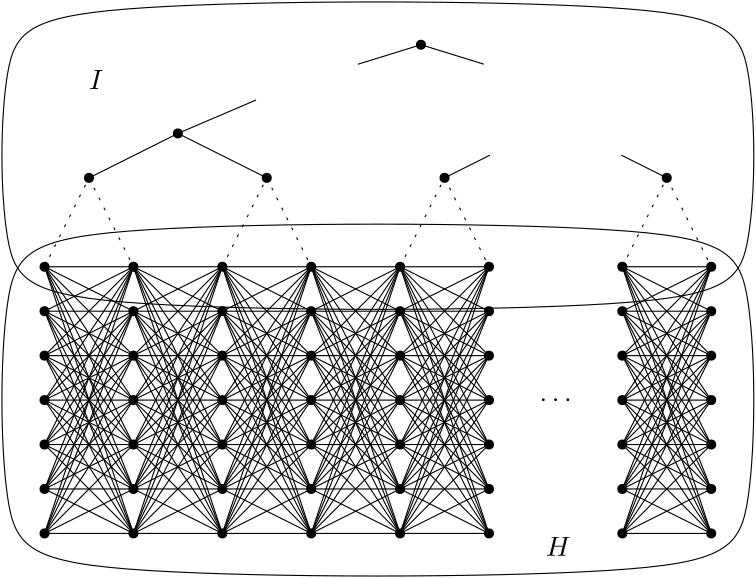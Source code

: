 <?xml version="1.0"?>
<!DOCTYPE ipe SYSTEM "ipe.dtd">
<ipe version="70206" creator="Ipe 7.2.7">
<info created="D:20161219131351" modified="D:20161221061720"/>
<ipestyle name="basic">
<symbol name="arrow/arc(spx)">
<path stroke="sym-stroke" fill="sym-stroke" pen="sym-pen">
0 0 m
-1 0.333 l
-1 -0.333 l
h
</path>
</symbol>
<symbol name="arrow/farc(spx)">
<path stroke="sym-stroke" fill="white" pen="sym-pen">
0 0 m
-1 0.333 l
-1 -0.333 l
h
</path>
</symbol>
<symbol name="arrow/ptarc(spx)">
<path stroke="sym-stroke" fill="sym-stroke" pen="sym-pen">
0 0 m
-1 0.333 l
-0.8 0 l
-1 -0.333 l
h
</path>
</symbol>
<symbol name="arrow/fptarc(spx)">
<path stroke="sym-stroke" fill="white" pen="sym-pen">
0 0 m
-1 0.333 l
-0.8 0 l
-1 -0.333 l
h
</path>
</symbol>
<symbol name="mark/circle(sx)" transformations="translations">
<path fill="sym-stroke">
0.6 0 0 0.6 0 0 e
0.4 0 0 0.4 0 0 e
</path>
</symbol>
<symbol name="mark/disk(sx)" transformations="translations">
<path fill="sym-stroke">
0.6 0 0 0.6 0 0 e
</path>
</symbol>
<symbol name="mark/fdisk(sfx)" transformations="translations">
<group>
<path fill="sym-fill">
0.5 0 0 0.5 0 0 e
</path>
<path fill="sym-stroke" fillrule="eofill">
0.6 0 0 0.6 0 0 e
0.4 0 0 0.4 0 0 e
</path>
</group>
</symbol>
<symbol name="mark/box(sx)" transformations="translations">
<path fill="sym-stroke" fillrule="eofill">
-0.6 -0.6 m
0.6 -0.6 l
0.6 0.6 l
-0.6 0.6 l
h
-0.4 -0.4 m
0.4 -0.4 l
0.4 0.4 l
-0.4 0.4 l
h
</path>
</symbol>
<symbol name="mark/square(sx)" transformations="translations">
<path fill="sym-stroke">
-0.6 -0.6 m
0.6 -0.6 l
0.6 0.6 l
-0.6 0.6 l
h
</path>
</symbol>
<symbol name="mark/fsquare(sfx)" transformations="translations">
<group>
<path fill="sym-fill">
-0.5 -0.5 m
0.5 -0.5 l
0.5 0.5 l
-0.5 0.5 l
h
</path>
<path fill="sym-stroke" fillrule="eofill">
-0.6 -0.6 m
0.6 -0.6 l
0.6 0.6 l
-0.6 0.6 l
h
-0.4 -0.4 m
0.4 -0.4 l
0.4 0.4 l
-0.4 0.4 l
h
</path>
</group>
</symbol>
<symbol name="mark/cross(sx)" transformations="translations">
<group>
<path fill="sym-stroke">
-0.43 -0.57 m
0.57 0.43 l
0.43 0.57 l
-0.57 -0.43 l
h
</path>
<path fill="sym-stroke">
-0.43 0.57 m
0.57 -0.43 l
0.43 -0.57 l
-0.57 0.43 l
h
</path>
</group>
</symbol>
<symbol name="arrow/fnormal(spx)">
<path stroke="sym-stroke" fill="white" pen="sym-pen">
0 0 m
-1 0.333 l
-1 -0.333 l
h
</path>
</symbol>
<symbol name="arrow/pointed(spx)">
<path stroke="sym-stroke" fill="sym-stroke" pen="sym-pen">
0 0 m
-1 0.333 l
-0.8 0 l
-1 -0.333 l
h
</path>
</symbol>
<symbol name="arrow/fpointed(spx)">
<path stroke="sym-stroke" fill="white" pen="sym-pen">
0 0 m
-1 0.333 l
-0.8 0 l
-1 -0.333 l
h
</path>
</symbol>
<symbol name="arrow/linear(spx)">
<path stroke="sym-stroke" pen="sym-pen">
-1 0.333 m
0 0 l
-1 -0.333 l
</path>
</symbol>
<symbol name="arrow/fdouble(spx)">
<path stroke="sym-stroke" fill="white" pen="sym-pen">
0 0 m
-1 0.333 l
-1 -0.333 l
h
-1 0 m
-2 0.333 l
-2 -0.333 l
h
</path>
</symbol>
<symbol name="arrow/double(spx)">
<path stroke="sym-stroke" fill="sym-stroke" pen="sym-pen">
0 0 m
-1 0.333 l
-1 -0.333 l
h
-1 0 m
-2 0.333 l
-2 -0.333 l
h
</path>
</symbol>
<pen name="heavier" value="0.8"/>
<pen name="fat" value="1.2"/>
<pen name="ultrafat" value="2"/>
<symbolsize name="large" value="5"/>
<symbolsize name="small" value="2"/>
<symbolsize name="tiny" value="1.1"/>
<arrowsize name="large" value="10"/>
<arrowsize name="small" value="5"/>
<arrowsize name="tiny" value="3"/>
<color name="red" value="1 0 0"/>
<color name="green" value="0 1 0"/>
<color name="blue" value="0 0 1"/>
<color name="yellow" value="1 1 0"/>
<color name="orange" value="1 0.647 0"/>
<color name="gold" value="1 0.843 0"/>
<color name="purple" value="0.627 0.125 0.941"/>
<color name="gray" value="0.745"/>
<color name="brown" value="0.647 0.165 0.165"/>
<color name="navy" value="0 0 0.502"/>
<color name="pink" value="1 0.753 0.796"/>
<color name="seagreen" value="0.18 0.545 0.341"/>
<color name="turquoise" value="0.251 0.878 0.816"/>
<color name="violet" value="0.933 0.51 0.933"/>
<color name="darkblue" value="0 0 0.545"/>
<color name="darkcyan" value="0 0.545 0.545"/>
<color name="darkgray" value="0.663"/>
<color name="darkgreen" value="0 0.392 0"/>
<color name="darkmagenta" value="0.545 0 0.545"/>
<color name="darkorange" value="1 0.549 0"/>
<color name="darkred" value="0.545 0 0"/>
<color name="lightblue" value="0.678 0.847 0.902"/>
<color name="lightcyan" value="0.878 1 1"/>
<color name="lightgray" value="0.827"/>
<color name="lightgreen" value="0.565 0.933 0.565"/>
<color name="lightyellow" value="1 1 0.878"/>
<dashstyle name="dashed" value="[4] 0"/>
<dashstyle name="dotted" value="[1 3] 0"/>
<dashstyle name="dash dotted" value="[4 2 1 2] 0"/>
<dashstyle name="dash dot dotted" value="[4 2 1 2 1 2] 0"/>
<textsize name="large" value="\large"/>
<textsize name="small" value="\small"/>
<textsize name="tiny" value="\tiny"/>
<textsize name="Large" value="\Large"/>
<textsize name="LARGE" value="\LARGE"/>
<textsize name="huge" value="\huge"/>
<textsize name="Huge" value="\Huge"/>
<textsize name="footnote" value="\footnotesize"/>
<textstyle name="center" begin="\begin{center}" end="\end{center}"/>
<textstyle name="itemize" begin="\begin{itemize}" end="\end{itemize}"/>
<textstyle name="item" begin="\begin{itemize}\item{}" end="\end{itemize}"/>
<gridsize name="4 pts" value="4"/>
<gridsize name="8 pts (~3 mm)" value="8"/>
<gridsize name="16 pts (~6 mm)" value="16"/>
<gridsize name="32 pts (~12 mm)" value="32"/>
<gridsize name="10 pts (~3.5 mm)" value="10"/>
<gridsize name="20 pts (~7 mm)" value="20"/>
<gridsize name="14 pts (~5 mm)" value="14"/>
<gridsize name="28 pts (~10 mm)" value="28"/>
<gridsize name="56 pts (~20 mm)" value="56"/>
<anglesize name="90 deg" value="90"/>
<anglesize name="60 deg" value="60"/>
<anglesize name="45 deg" value="45"/>
<anglesize name="30 deg" value="30"/>
<anglesize name="22.5 deg" value="22.5"/>
<opacity name="10%" value="0.1"/>
<opacity name="30%" value="0.3"/>
<opacity name="50%" value="0.5"/>
<opacity name="75%" value="0.75"/>
<tiling name="falling" angle="-60" step="4" width="1"/>
<tiling name="rising" angle="30" step="4" width="1"/>
</ipestyle>
<page>
<layer name="alpha"/>
<view layers="alpha" active="alpha"/>
<path layer="alpha" stroke="black">
96 720
80 704
80 624
96 608
336 608
352 624
352 704
336 720 u
</path>
<use name="mark/disk(sx)" pos="96 624" size="normal" stroke="black"/>
<use name="mark/disk(sx)" pos="96 608" size="normal" stroke="black"/>
<use name="mark/disk(sx)" pos="96 592" size="normal" stroke="black"/>
<use name="mark/disk(sx)" pos="96 576" size="normal" stroke="black"/>
<use name="mark/disk(sx)" pos="96 560" size="normal" stroke="black"/>
<use name="mark/disk(sx)" pos="96 544" size="normal" stroke="black"/>
<use name="mark/disk(sx)" pos="96 528" size="normal" stroke="black"/>
<path stroke="black">
96 624 m
128 624 l
</path>
<path stroke="black">
96 608 m
128 608 l
</path>
<path stroke="black">
96 592 m
128 592 l
</path>
<path stroke="black">
96 576 m
128 576 l
</path>
<path stroke="black">
96 560 m
128 560 l
</path>
<path stroke="black">
96 544 m
128 544 l
</path>
<path stroke="black">
96 528 m
128 528 l
</path>
<path stroke="black">
96 624 m
128 608 l
</path>
<path stroke="black">
96 608 m
128 592 l
</path>
<path stroke="black">
96 592 m
128 576 l
</path>
<path stroke="black">
96 576 m
128 560 l
</path>
<path stroke="black">
96 560 m
128 544 l
</path>
<path stroke="black">
96 544 m
128 528 l
</path>
<path stroke="black">
96 624 m
128 592 l
</path>
<path stroke="black">
96 624 m
128 576 l
</path>
<path stroke="black">
96 624 m
128 560 l
</path>
<path stroke="black">
96 624 m
128 544 l
</path>
<path stroke="black">
96 624 m
128 528 l
</path>
<path stroke="black">
96 608 m
128 576 l
</path>
<path stroke="black">
96 608 m
128 560 l
</path>
<path stroke="black">
96 608 m
128 544 l
</path>
<path stroke="black">
96 608 m
128 528 l
</path>
<path stroke="black">
96 592 m
128 560 l
</path>
<path stroke="black">
96 592 m
128 544 l
</path>
<path stroke="black">
96 592 m
128 528 l
</path>
<path stroke="black">
96 576 m
128 544 l
</path>
<path stroke="black">
96 576 m
128 528 l
</path>
<path stroke="black">
96 560 m
96 560 l
128 528 l
</path>
<path stroke="black">
96 528 m
128 544 l
</path>
<path stroke="black">
96 528 m
128 560 l
</path>
<path stroke="black">
96 528 m
128 576 l
</path>
<path stroke="black">
96 528 m
128 592 l
</path>
<path stroke="black">
96 528 m
128 608 l
</path>
<path stroke="black">
96 528 m
128 624 l
</path>
<path stroke="black">
96 544 m
128 560 l
</path>
<path stroke="black">
96 544 m
128 576 l
</path>
<path stroke="black">
96 544 m
128 592 l
</path>
<path stroke="black">
96 544 m
128 608 l
</path>
<path stroke="black">
96 544 m
128 624 l
</path>
<path stroke="black">
96 560 m
128 576 l
</path>
<path stroke="black">
96 560 m
128 592 l
</path>
<path stroke="black">
96 560 m
128 608 l
</path>
<path stroke="black">
96 560 m
128 624 l
</path>
<path stroke="black">
96 576 m
128 592 l
</path>
<path stroke="black">
96 576 m
128 608 l
</path>
<path stroke="black">
96 576 m
128 624 l
</path>
<path stroke="black">
96 592 m
128 608 l
</path>
<path stroke="black">
96 592 m
128 624 l
</path>
<path stroke="black">
96 608 m
128 624 l
</path>
<use matrix="1 0 0 1 32 0" name="mark/disk(sx)" pos="96 624" size="normal" stroke="black"/>
<use matrix="1 0 0 1 32 0" name="mark/disk(sx)" pos="96 608" size="normal" stroke="black"/>
<use matrix="1 0 0 1 32 0" name="mark/disk(sx)" pos="96 592" size="normal" stroke="black"/>
<use matrix="1 0 0 1 32 0" name="mark/disk(sx)" pos="96 576" size="normal" stroke="black"/>
<use matrix="1 0 0 1 32 0" name="mark/disk(sx)" pos="96 560" size="normal" stroke="black"/>
<use matrix="1 0 0 1 32 0" name="mark/disk(sx)" pos="96 544" size="normal" stroke="black"/>
<use matrix="1 0 0 1 32 0" name="mark/disk(sx)" pos="96 528" size="normal" stroke="black"/>
<path matrix="1 0 0 1 32 0" stroke="black">
96 624 m
128 624 l
</path>
<path matrix="1 0 0 1 32 0" stroke="black">
96 608 m
128 608 l
</path>
<path matrix="1 0 0 1 32 0" stroke="black">
96 592 m
128 592 l
</path>
<path matrix="1 0 0 1 32 0" stroke="black">
96 576 m
128 576 l
</path>
<path matrix="1 0 0 1 32 0" stroke="black">
96 560 m
128 560 l
</path>
<path matrix="1 0 0 1 32 0" stroke="black">
96 544 m
128 544 l
</path>
<path matrix="1 0 0 1 32 0" stroke="black">
96 528 m
128 528 l
</path>
<path matrix="1 0 0 1 32 0" stroke="black">
96 624 m
128 608 l
</path>
<path matrix="1 0 0 1 32 0" stroke="black">
96 608 m
128 592 l
</path>
<path matrix="1 0 0 1 32 0" stroke="black">
96 592 m
128 576 l
</path>
<path matrix="1 0 0 1 32 0" stroke="black">
96 576 m
128 560 l
</path>
<path matrix="1 0 0 1 32 0" stroke="black">
96 560 m
128 544 l
</path>
<path matrix="1 0 0 1 32 0" stroke="black">
96 544 m
128 528 l
</path>
<path matrix="1 0 0 1 32 0" stroke="black">
96 624 m
128 592 l
</path>
<path matrix="1 0 0 1 32 0" stroke="black">
96 624 m
128 576 l
</path>
<path matrix="1 0 0 1 32 0" stroke="black">
96 624 m
128 560 l
</path>
<path matrix="1 0 0 1 32 0" stroke="black">
96 624 m
128 544 l
</path>
<path matrix="1 0 0 1 32 0" stroke="black">
96 624 m
128 528 l
</path>
<path matrix="1 0 0 1 32 0" stroke="black">
96 608 m
128 576 l
</path>
<path matrix="1 0 0 1 32 0" stroke="black">
96 608 m
128 560 l
</path>
<path matrix="1 0 0 1 32 0" stroke="black">
96 608 m
128 544 l
</path>
<path matrix="1 0 0 1 32 0" stroke="black">
96 608 m
128 528 l
</path>
<path matrix="1 0 0 1 32 0" stroke="black">
96 592 m
128 560 l
</path>
<path matrix="1 0 0 1 32 0" stroke="black">
96 592 m
128 544 l
</path>
<path matrix="1 0 0 1 32 0" stroke="black">
96 592 m
128 528 l
</path>
<path matrix="1 0 0 1 32 0" stroke="black">
96 576 m
128 544 l
</path>
<path matrix="1 0 0 1 32 0" stroke="black">
96 576 m
128 528 l
</path>
<path matrix="1 0 0 1 32 0" stroke="black">
96 560 m
96 560 l
128 528 l
</path>
<path matrix="1 0 0 1 32 0" stroke="black">
96 528 m
128 544 l
</path>
<path matrix="1 0 0 1 32 0" stroke="black">
96 528 m
128 560 l
</path>
<path matrix="1 0 0 1 32 0" stroke="black">
96 528 m
128 576 l
</path>
<path matrix="1 0 0 1 32 0" stroke="black">
96 528 m
128 592 l
</path>
<path matrix="1 0 0 1 32 0" stroke="black">
96 528 m
128 608 l
</path>
<path matrix="1 0 0 1 32 0" stroke="black">
96 528 m
128 624 l
</path>
<path matrix="1 0 0 1 32 0" stroke="black">
96 544 m
128 560 l
</path>
<path matrix="1 0 0 1 32 0" stroke="black">
96 544 m
128 576 l
</path>
<path matrix="1 0 0 1 32 0" stroke="black">
96 544 m
128 592 l
</path>
<path matrix="1 0 0 1 32 0" stroke="black">
96 544 m
128 608 l
</path>
<path matrix="1 0 0 1 32 0" stroke="black">
96 544 m
128 624 l
</path>
<path matrix="1 0 0 1 32 0" stroke="black">
96 560 m
128 576 l
</path>
<path matrix="1 0 0 1 32 0" stroke="black">
96 560 m
128 592 l
</path>
<path matrix="1 0 0 1 32 0" stroke="black">
96 560 m
128 608 l
</path>
<path matrix="1 0 0 1 32 0" stroke="black">
96 560 m
128 624 l
</path>
<path matrix="1 0 0 1 32 0" stroke="black">
96 576 m
128 592 l
</path>
<path matrix="1 0 0 1 32 0" stroke="black">
96 576 m
128 608 l
</path>
<path matrix="1 0 0 1 32 0" stroke="black">
96 576 m
128 624 l
</path>
<path matrix="1 0 0 1 32 0" stroke="black">
96 592 m
128 608 l
</path>
<path matrix="1 0 0 1 32 0" stroke="black">
96 592 m
128 624 l
</path>
<path matrix="1 0 0 1 32 0" stroke="black">
96 608 m
128 624 l
</path>
<use matrix="1 0 0 1 64 0" name="mark/disk(sx)" pos="96 624" size="normal" stroke="black"/>
<use matrix="1 0 0 1 64 0" name="mark/disk(sx)" pos="96 608" size="normal" stroke="black"/>
<use matrix="1 0 0 1 64 0" name="mark/disk(sx)" pos="96 592" size="normal" stroke="black"/>
<use matrix="1 0 0 1 64 0" name="mark/disk(sx)" pos="96 576" size="normal" stroke="black"/>
<use matrix="1 0 0 1 64 0" name="mark/disk(sx)" pos="96 560" size="normal" stroke="black"/>
<use matrix="1 0 0 1 64 0" name="mark/disk(sx)" pos="96 544" size="normal" stroke="black"/>
<use matrix="1 0 0 1 64 0" name="mark/disk(sx)" pos="96 528" size="normal" stroke="black"/>
<path matrix="1 0 0 1 64 0" stroke="black">
96 624 m
128 624 l
</path>
<path matrix="1 0 0 1 64 0" stroke="black">
96 608 m
128 608 l
</path>
<path matrix="1 0 0 1 64 0" stroke="black">
96 592 m
128 592 l
</path>
<path matrix="1 0 0 1 64 0" stroke="black">
96 576 m
128 576 l
</path>
<path matrix="1 0 0 1 64 0" stroke="black">
96 560 m
128 560 l
</path>
<path matrix="1 0 0 1 64 0" stroke="black">
96 544 m
128 544 l
</path>
<path matrix="1 0 0 1 64 0" stroke="black">
96 528 m
128 528 l
</path>
<path matrix="1 0 0 1 64 0" stroke="black">
96 624 m
128 608 l
</path>
<path matrix="1 0 0 1 64 0" stroke="black">
96 608 m
128 592 l
</path>
<path matrix="1 0 0 1 64 0" stroke="black">
96 592 m
128 576 l
</path>
<path matrix="1 0 0 1 64 0" stroke="black">
96 576 m
128 560 l
</path>
<path matrix="1 0 0 1 64 0" stroke="black">
96 560 m
128 544 l
</path>
<path matrix="1 0 0 1 64 0" stroke="black">
96 544 m
128 528 l
</path>
<path matrix="1 0 0 1 64 0" stroke="black">
96 624 m
128 592 l
</path>
<path matrix="1 0 0 1 64 0" stroke="black">
96 624 m
128 576 l
</path>
<path matrix="1 0 0 1 64 0" stroke="black">
96 624 m
128 560 l
</path>
<path matrix="1 0 0 1 64 0" stroke="black">
96 624 m
128 544 l
</path>
<path matrix="1 0 0 1 64 0" stroke="black">
96 624 m
128 528 l
</path>
<path matrix="1 0 0 1 64 0" stroke="black">
96 608 m
128 576 l
</path>
<path matrix="1 0 0 1 64 0" stroke="black">
96 608 m
128 560 l
</path>
<path matrix="1 0 0 1 64 0" stroke="black">
96 608 m
128 544 l
</path>
<path matrix="1 0 0 1 64 0" stroke="black">
96 608 m
128 528 l
</path>
<path matrix="1 0 0 1 64 0" stroke="black">
96 592 m
128 560 l
</path>
<path matrix="1 0 0 1 64 0" stroke="black">
96 592 m
128 544 l
</path>
<path matrix="1 0 0 1 64 0" stroke="black">
96 592 m
128 528 l
</path>
<path matrix="1 0 0 1 64 0" stroke="black">
96 576 m
128 544 l
</path>
<path matrix="1 0 0 1 64 0" stroke="black">
96 576 m
128 528 l
</path>
<path matrix="1 0 0 1 64 0" stroke="black">
96 560 m
96 560 l
128 528 l
</path>
<path matrix="1 0 0 1 64 0" stroke="black">
96 528 m
128 544 l
</path>
<path matrix="1 0 0 1 64 0" stroke="black">
96 528 m
128 560 l
</path>
<path matrix="1 0 0 1 64 0" stroke="black">
96 528 m
128 576 l
</path>
<path matrix="1 0 0 1 64 0" stroke="black">
96 528 m
128 592 l
</path>
<path matrix="1 0 0 1 64 0" stroke="black">
96 528 m
128 608 l
</path>
<path matrix="1 0 0 1 64 0" stroke="black">
96 528 m
128 624 l
</path>
<path matrix="1 0 0 1 64 0" stroke="black">
96 544 m
128 560 l
</path>
<path matrix="1 0 0 1 64 0" stroke="black">
96 544 m
128 576 l
</path>
<path matrix="1 0 0 1 64 0" stroke="black">
96 544 m
128 592 l
</path>
<path matrix="1 0 0 1 64 0" stroke="black">
96 544 m
128 608 l
</path>
<path matrix="1 0 0 1 64 0" stroke="black">
96 544 m
128 624 l
</path>
<path matrix="1 0 0 1 64 0" stroke="black">
96 560 m
128 576 l
</path>
<path matrix="1 0 0 1 64 0" stroke="black">
96 560 m
128 592 l
</path>
<path matrix="1 0 0 1 64 0" stroke="black">
96 560 m
128 608 l
</path>
<path matrix="1 0 0 1 64 0" stroke="black">
96 560 m
128 624 l
</path>
<path matrix="1 0 0 1 64 0" stroke="black">
96 576 m
128 592 l
</path>
<path matrix="1 0 0 1 64 0" stroke="black">
96 576 m
128 608 l
</path>
<path matrix="1 0 0 1 64 0" stroke="black">
96 576 m
128 624 l
</path>
<path matrix="1 0 0 1 64 0" stroke="black">
96 592 m
128 608 l
</path>
<path matrix="1 0 0 1 64 0" stroke="black">
96 592 m
128 624 l
</path>
<path matrix="1 0 0 1 64 0" stroke="black">
96 608 m
128 624 l
</path>
<use matrix="1 0 0 1 96 0" name="mark/disk(sx)" pos="96 624" size="normal" stroke="black"/>
<use matrix="1 0 0 1 96 0" name="mark/disk(sx)" pos="96 608" size="normal" stroke="black"/>
<use matrix="1 0 0 1 96 0" name="mark/disk(sx)" pos="96 592" size="normal" stroke="black"/>
<use matrix="1 0 0 1 96 0" name="mark/disk(sx)" pos="96 576" size="normal" stroke="black"/>
<use matrix="1 0 0 1 96 0" name="mark/disk(sx)" pos="96 560" size="normal" stroke="black"/>
<use matrix="1 0 0 1 96 0" name="mark/disk(sx)" pos="96 544" size="normal" stroke="black"/>
<use matrix="1 0 0 1 96 0" name="mark/disk(sx)" pos="96 528" size="normal" stroke="black"/>
<path matrix="1 0 0 1 96 0" stroke="black">
96 624 m
128 624 l
</path>
<path matrix="1 0 0 1 96 0" stroke="black">
96 608 m
128 608 l
</path>
<path matrix="1 0 0 1 96 0" stroke="black">
96 592 m
128 592 l
</path>
<path matrix="1 0 0 1 96 0" stroke="black">
96 576 m
128 576 l
</path>
<path matrix="1 0 0 1 96 0" stroke="black">
96 560 m
128 560 l
</path>
<path matrix="1 0 0 1 96 0" stroke="black">
96 544 m
128 544 l
</path>
<path matrix="1 0 0 1 96 0" stroke="black">
96 528 m
128 528 l
</path>
<path matrix="1 0 0 1 96 0" stroke="black">
96 624 m
128 608 l
</path>
<path matrix="1 0 0 1 96 0" stroke="black">
96 608 m
128 592 l
</path>
<path matrix="1 0 0 1 96 0" stroke="black">
96 592 m
128 576 l
</path>
<path matrix="1 0 0 1 96 0" stroke="black">
96 576 m
128 560 l
</path>
<path matrix="1 0 0 1 96 0" stroke="black">
96 560 m
128 544 l
</path>
<path matrix="1 0 0 1 96 0" stroke="black">
96 544 m
128 528 l
</path>
<path matrix="1 0 0 1 96 0" stroke="black">
96 624 m
128 592 l
</path>
<path matrix="1 0 0 1 96 0" stroke="black">
96 624 m
128 576 l
</path>
<path matrix="1 0 0 1 96 0" stroke="black">
96 624 m
128 560 l
</path>
<path matrix="1 0 0 1 96 0" stroke="black">
96 624 m
128 544 l
</path>
<path matrix="1 0 0 1 96 0" stroke="black">
96 624 m
128 528 l
</path>
<path matrix="1 0 0 1 96 0" stroke="black">
96 608 m
128 576 l
</path>
<path matrix="1 0 0 1 96 0" stroke="black">
96 608 m
128 560 l
</path>
<path matrix="1 0 0 1 96 0" stroke="black">
96 608 m
128 544 l
</path>
<path matrix="1 0 0 1 96 0" stroke="black">
96 608 m
128 528 l
</path>
<path matrix="1 0 0 1 96 0" stroke="black">
96 592 m
128 560 l
</path>
<path matrix="1 0 0 1 96 0" stroke="black">
96 592 m
128 544 l
</path>
<path matrix="1 0 0 1 96 0" stroke="black">
96 592 m
128 528 l
</path>
<path matrix="1 0 0 1 96 0" stroke="black">
96 576 m
128 544 l
</path>
<path matrix="1 0 0 1 96 0" stroke="black">
96 576 m
128 528 l
</path>
<path matrix="1 0 0 1 96 0" stroke="black">
96 560 m
96 560 l
128 528 l
</path>
<path matrix="1 0 0 1 96 0" stroke="black">
96 528 m
128 544 l
</path>
<path matrix="1 0 0 1 96 0" stroke="black">
96 528 m
128 560 l
</path>
<path matrix="1 0 0 1 96 0" stroke="black">
96 528 m
128 576 l
</path>
<path matrix="1 0 0 1 96 0" stroke="black">
96 528 m
128 592 l
</path>
<path matrix="1 0 0 1 96 0" stroke="black">
96 528 m
128 608 l
</path>
<path matrix="1 0 0 1 96 0" stroke="black">
96 528 m
128 624 l
</path>
<path matrix="1 0 0 1 96 0" stroke="black">
96 544 m
128 560 l
</path>
<path matrix="1 0 0 1 96 0" stroke="black">
96 544 m
128 576 l
</path>
<path matrix="1 0 0 1 96 0" stroke="black">
96 544 m
128 592 l
</path>
<path matrix="1 0 0 1 96 0" stroke="black">
96 544 m
128 608 l
</path>
<path matrix="1 0 0 1 96 0" stroke="black">
96 544 m
128 624 l
</path>
<path matrix="1 0 0 1 96 0" stroke="black">
96 560 m
128 576 l
</path>
<path matrix="1 0 0 1 96 0" stroke="black">
96 560 m
128 592 l
</path>
<path matrix="1 0 0 1 96 0" stroke="black">
96 560 m
128 608 l
</path>
<path matrix="1 0 0 1 96 0" stroke="black">
96 560 m
128 624 l
</path>
<path matrix="1 0 0 1 96 0" stroke="black">
96 576 m
128 592 l
</path>
<path matrix="1 0 0 1 96 0" stroke="black">
96 576 m
128 608 l
</path>
<path matrix="1 0 0 1 96 0" stroke="black">
96 576 m
128 624 l
</path>
<path matrix="1 0 0 1 96 0" stroke="black">
96 592 m
128 608 l
</path>
<path matrix="1 0 0 1 96 0" stroke="black">
96 592 m
128 624 l
</path>
<path matrix="1 0 0 1 96 0" stroke="black">
96 608 m
128 624 l
</path>
<use matrix="1 0 0 1 128 0" name="mark/disk(sx)" pos="96 624" size="normal" stroke="black"/>
<use matrix="1 0 0 1 128 0" name="mark/disk(sx)" pos="96 608" size="normal" stroke="black"/>
<use matrix="1 0 0 1 128 0" name="mark/disk(sx)" pos="96 592" size="normal" stroke="black"/>
<use matrix="1 0 0 1 128 0" name="mark/disk(sx)" pos="96 576" size="normal" stroke="black"/>
<use matrix="1 0 0 1 128 0" name="mark/disk(sx)" pos="96 560" size="normal" stroke="black"/>
<use matrix="1 0 0 1 128 0" name="mark/disk(sx)" pos="96 544" size="normal" stroke="black"/>
<use matrix="1 0 0 1 128 0" name="mark/disk(sx)" pos="96 528" size="normal" stroke="black"/>
<path matrix="1 0 0 1 128 0" stroke="black">
96 624 m
128 624 l
</path>
<path matrix="1 0 0 1 128 0" stroke="black">
96 608 m
128 608 l
</path>
<path matrix="1 0 0 1 128 0" stroke="black">
96 592 m
128 592 l
</path>
<path matrix="1 0 0 1 128 0" stroke="black">
96 576 m
128 576 l
</path>
<path matrix="1 0 0 1 128 0" stroke="black">
96 560 m
128 560 l
</path>
<path matrix="1 0 0 1 128 0" stroke="black">
96 544 m
128 544 l
</path>
<path matrix="1 0 0 1 128 0" stroke="black">
96 528 m
128 528 l
</path>
<path matrix="1 0 0 1 128 0" stroke="black">
96 624 m
128 608 l
</path>
<path matrix="1 0 0 1 128 0" stroke="black">
96 608 m
128 592 l
</path>
<path matrix="1 0 0 1 128 0" stroke="black">
96 592 m
128 576 l
</path>
<path matrix="1 0 0 1 128 0" stroke="black">
96 576 m
128 560 l
</path>
<path matrix="1 0 0 1 128 0" stroke="black">
96 560 m
128 544 l
</path>
<path matrix="1 0 0 1 128 0" stroke="black">
96 544 m
128 528 l
</path>
<path matrix="1 0 0 1 128 0" stroke="black">
96 624 m
128 592 l
</path>
<path matrix="1 0 0 1 128 0" stroke="black">
96 624 m
128 576 l
</path>
<path matrix="1 0 0 1 128 0" stroke="black">
96 624 m
128 560 l
</path>
<path matrix="1 0 0 1 128 0" stroke="black">
96 624 m
128 544 l
</path>
<path matrix="1 0 0 1 128 0" stroke="black">
96 624 m
128 528 l
</path>
<path matrix="1 0 0 1 128 0" stroke="black">
96 608 m
128 576 l
</path>
<path matrix="1 0 0 1 128 0" stroke="black">
96 608 m
128 560 l
</path>
<path matrix="1 0 0 1 128 0" stroke="black">
96 608 m
128 544 l
</path>
<path matrix="1 0 0 1 128 0" stroke="black">
96 608 m
128 528 l
</path>
<path matrix="1 0 0 1 128 0" stroke="black">
96 592 m
128 560 l
</path>
<path matrix="1 0 0 1 128 0" stroke="black">
96 592 m
128 544 l
</path>
<path matrix="1 0 0 1 128 0" stroke="black">
96 592 m
128 528 l
</path>
<path matrix="1 0 0 1 128 0" stroke="black">
96 576 m
128 544 l
</path>
<path matrix="1 0 0 1 128 0" stroke="black">
96 576 m
128 528 l
</path>
<path matrix="1 0 0 1 128 0" stroke="black">
96 560 m
96 560 l
128 528 l
</path>
<path matrix="1 0 0 1 128 0" stroke="black">
96 528 m
128 544 l
</path>
<path matrix="1 0 0 1 128 0" stroke="black">
96 528 m
128 560 l
</path>
<path matrix="1 0 0 1 128 0" stroke="black">
96 528 m
128 576 l
</path>
<path matrix="1 0 0 1 128 0" stroke="black">
96 528 m
128 592 l
</path>
<path matrix="1 0 0 1 128 0" stroke="black">
96 528 m
128 608 l
</path>
<path matrix="1 0 0 1 128 0" stroke="black">
96 528 m
128 624 l
</path>
<path matrix="1 0 0 1 128 0" stroke="black">
96 544 m
128 560 l
</path>
<path matrix="1 0 0 1 128 0" stroke="black">
96 544 m
128 576 l
</path>
<path matrix="1 0 0 1 128 0" stroke="black">
96 544 m
128 592 l
</path>
<path matrix="1 0 0 1 128 0" stroke="black">
96 544 m
128 608 l
</path>
<path matrix="1 0 0 1 128 0" stroke="black">
96 544 m
128 624 l
</path>
<path matrix="1 0 0 1 128 0" stroke="black">
96 560 m
128 576 l
</path>
<path matrix="1 0 0 1 128 0" stroke="black">
96 560 m
128 592 l
</path>
<path matrix="1 0 0 1 128 0" stroke="black">
96 560 m
128 608 l
</path>
<path matrix="1 0 0 1 128 0" stroke="black">
96 560 m
128 624 l
</path>
<path matrix="1 0 0 1 128 0" stroke="black">
96 576 m
128 592 l
</path>
<path matrix="1 0 0 1 128 0" stroke="black">
96 576 m
128 608 l
</path>
<path matrix="1 0 0 1 128 0" stroke="black">
96 576 m
128 624 l
</path>
<path matrix="1 0 0 1 128 0" stroke="black">
96 592 m
128 608 l
</path>
<path matrix="1 0 0 1 128 0" stroke="black">
96 592 m
128 624 l
</path>
<path matrix="1 0 0 1 128 0" stroke="black">
96 608 m
128 624 l
</path>
<use matrix="-1 0 0 -1 432 1152" name="mark/disk(sx)" pos="96 624" size="normal" stroke="black"/>
<use matrix="-1 0 0 -1 432 1152" name="mark/disk(sx)" pos="96 608" size="normal" stroke="black"/>
<use matrix="-1 0 0 -1 432 1152" name="mark/disk(sx)" pos="96 592" size="normal" stroke="black"/>
<use matrix="-1 0 0 -1 432 1152" name="mark/disk(sx)" pos="96 576" size="normal" stroke="black"/>
<use matrix="-1 0 0 -1 432 1152" name="mark/disk(sx)" pos="96 560" size="normal" stroke="black"/>
<use matrix="-1 0 0 -1 432 1152" name="mark/disk(sx)" pos="96 544" size="normal" stroke="black"/>
<use matrix="-1 0 0 -1 432 1152" name="mark/disk(sx)" pos="96 528" size="normal" stroke="black"/>
<path matrix="-1 0 0 -1 432 1152" stroke="black">
96 624 m
128 624 l
</path>
<path matrix="-1 0 0 -1 432 1152" stroke="black">
96 608 m
128 608 l
</path>
<path matrix="-1 0 0 -1 432 1152" stroke="black">
96 592 m
128 592 l
</path>
<path matrix="-1 0 0 -1 432 1152" stroke="black">
96 576 m
128 576 l
</path>
<path matrix="-1 0 0 -1 432 1152" stroke="black">
96 560 m
128 560 l
</path>
<path matrix="-1 0 0 -1 432 1152" stroke="black">
96 544 m
128 544 l
</path>
<path matrix="-1 0 0 -1 432 1152" stroke="black">
96 528 m
128 528 l
</path>
<path matrix="-1 0 0 -1 432 1152" stroke="black">
96 624 m
128 608 l
</path>
<path matrix="-1 0 0 -1 432 1152" stroke="black">
96 608 m
128 592 l
</path>
<path matrix="-1 0 0 -1 432 1152" stroke="black">
96 592 m
128 576 l
</path>
<path matrix="-1 0 0 -1 432 1152" stroke="black">
96 576 m
128 560 l
</path>
<path matrix="-1 0 0 -1 432 1152" stroke="black">
96 560 m
128 544 l
</path>
<path matrix="-1 0 0 -1 432 1152" stroke="black">
96 544 m
128 528 l
</path>
<path matrix="-1 0 0 -1 432 1152" stroke="black">
96 624 m
128 592 l
</path>
<path matrix="-1 0 0 -1 432 1152" stroke="black">
96 624 m
128 576 l
</path>
<path matrix="-1 0 0 -1 432 1152" stroke="black">
96 624 m
128 560 l
</path>
<path matrix="-1 0 0 -1 432 1152" stroke="black">
96 624 m
128 544 l
</path>
<path matrix="-1 0 0 -1 432 1152" stroke="black">
96 624 m
128 528 l
</path>
<path matrix="-1 0 0 -1 432 1152" stroke="black">
96 608 m
128 576 l
</path>
<path matrix="-1 0 0 -1 432 1152" stroke="black">
96 608 m
128 560 l
</path>
<path matrix="-1 0 0 -1 432 1152" stroke="black">
96 608 m
128 544 l
</path>
<path matrix="-1 0 0 -1 432 1152" stroke="black">
96 608 m
128 528 l
</path>
<path matrix="-1 0 0 -1 432 1152" stroke="black">
96 592 m
128 560 l
</path>
<path matrix="-1 0 0 -1 432 1152" stroke="black">
96 592 m
128 544 l
</path>
<path matrix="-1 0 0 -1 432 1152" stroke="black">
96 592 m
128 528 l
</path>
<path matrix="-1 0 0 -1 432 1152" stroke="black">
96 576 m
128 544 l
</path>
<path matrix="-1 0 0 -1 432 1152" stroke="black">
96 576 m
128 528 l
</path>
<path matrix="-1 0 0 -1 432 1152" stroke="black">
96 560 m
96 560 l
128 528 l
</path>
<path matrix="-1 0 0 -1 432 1152" stroke="black">
96 528 m
128 544 l
</path>
<path matrix="-1 0 0 -1 432 1152" stroke="black">
96 528 m
128 560 l
</path>
<path matrix="-1 0 0 -1 432 1152" stroke="black">
96 528 m
128 576 l
</path>
<path matrix="-1 0 0 -1 432 1152" stroke="black">
96 528 m
128 592 l
</path>
<path matrix="-1 0 0 -1 432 1152" stroke="black">
96 528 m
128 608 l
</path>
<path matrix="-1 0 0 -1 432 1152" stroke="black">
96 528 m
128 624 l
</path>
<path matrix="-1 0 0 -1 432 1152" stroke="black">
96 544 m
128 560 l
</path>
<path matrix="-1 0 0 -1 432 1152" stroke="black">
96 544 m
128 576 l
</path>
<path matrix="-1 0 0 -1 432 1152" stroke="black">
96 544 m
128 592 l
</path>
<path matrix="-1 0 0 -1 432 1152" stroke="black">
96 544 m
128 608 l
</path>
<path matrix="-1 0 0 -1 432 1152" stroke="black">
96 544 m
128 624 l
</path>
<path matrix="-1 0 0 -1 432 1152" stroke="black">
96 560 m
128 576 l
</path>
<path matrix="-1 0 0 -1 432 1152" stroke="black">
96 560 m
128 592 l
</path>
<path matrix="-1 0 0 -1 432 1152" stroke="black">
96 560 m
128 608 l
</path>
<path matrix="-1 0 0 -1 432 1152" stroke="black">
96 560 m
128 624 l
</path>
<path matrix="-1 0 0 -1 432 1152" stroke="black">
96 576 m
128 592 l
</path>
<path matrix="-1 0 0 -1 432 1152" stroke="black">
96 576 m
128 608 l
</path>
<path matrix="-1 0 0 -1 432 1152" stroke="black">
96 576 m
128 624 l
</path>
<path matrix="-1 0 0 -1 432 1152" stroke="black">
96 592 m
128 608 l
</path>
<path matrix="-1 0 0 -1 432 1152" stroke="black">
96 592 m
128 624 l
</path>
<path matrix="-1 0 0 -1 432 1152" stroke="black">
96 608 m
128 624 l
</path>
<text matrix="1 0 0 1 8 0" transformations="translations" pos="272 576" stroke="black" type="label" width="11.623" height="4.428" depth="0" halign="center" valign="center" style="math">\cdots</text>
<use name="mark/disk(sx)" pos="256 624" size="normal" stroke="black"/>
<use name="mark/disk(sx)" pos="256 608" size="normal" stroke="black"/>
<use name="mark/disk(sx)" pos="256 592" size="normal" stroke="black"/>
<use name="mark/disk(sx)" pos="256 576" size="normal" stroke="black"/>
<use name="mark/disk(sx)" pos="256 560" size="normal" stroke="black"/>
<use name="mark/disk(sx)" pos="256 544" size="normal" stroke="black"/>
<use name="mark/disk(sx)" pos="304 528" size="normal" stroke="black"/>
<use name="mark/disk(sx)" pos="304 544" size="normal" stroke="black"/>
<use name="mark/disk(sx)" pos="304 560" size="normal" stroke="black"/>
<use name="mark/disk(sx)" pos="304 576" size="normal" stroke="black"/>
<use name="mark/disk(sx)" pos="304 592" size="normal" stroke="black"/>
<use name="mark/disk(sx)" pos="304 608" size="normal" stroke="black"/>
<use name="mark/disk(sx)" pos="304 624" size="normal" stroke="black"/>
<use name="mark/disk(sx)" pos="256 528" size="normal" stroke="black"/>
<path stroke="black" dash="dotted">
96 624 m
112 656 l
</path>
<path stroke="black" dash="dotted">
112 656 m
128 624 l
</path>
<use name="mark/disk(sx)" pos="112 656" size="normal" stroke="black"/>
<path matrix="1 0 0 1 64 0" stroke="black" dash="dotted">
96 624 m
112 656 l
</path>
<path matrix="1 0 0 1 64 0" stroke="black" dash="dotted">
112 656 m
128 624 l
</path>
<use matrix="1 0 0 1 64 0" name="mark/disk(sx)" pos="112 656" size="normal" stroke="black"/>
<path matrix="1 0 0 1 128 0" stroke="black" dash="dotted">
96 624 m
112 656 l
</path>
<path matrix="1 0 0 1 128 0" stroke="black" dash="dotted">
112 656 m
128 624 l
</path>
<use matrix="1 0 0 1 128 0" name="mark/disk(sx)" pos="112 656" size="normal" stroke="black"/>
<path matrix="1 0 0 1 208 0" stroke="black" dash="dotted">
96 624 m
112 656 l
</path>
<path matrix="1 0 0 1 208 0" stroke="black" dash="dotted">
112 656 m
128 624 l
</path>
<use matrix="1 0 0 1 208 0" name="mark/disk(sx)" pos="112 656" size="normal" stroke="black"/>
<use name="mark/disk(sx)" pos="144 672" size="normal" stroke="black"/>
<path stroke="black">
112 656 m
144 672 l
</path>
<path stroke="black">
144 672 m
176 656 l
</path>
<path stroke="black">
240 656 m
256.349 664.174 l
</path>
<path matrix="-1 0 0 1 560 0" stroke="black">
240 656 m
256.349 664.174 l
</path>
<path stroke="black">
144 672 m
172.137 684.035 l
</path>
<use name="mark/disk(sx)" pos="231.497 703.93" size="normal" stroke="black"/>
<path stroke="black">
231.497 703.93 m
208.829 696.918 l
</path>
<path matrix="-1 0 0 1 462.994 0.00036766" stroke="black">
231.497 703.93 m
208.829 696.918 l
</path>
<path stroke="black">
96 512
80 528
80 624
96 640
336 640
352 624
352 528
336 512 u
</path>
<text matrix="1 0 0 1 9 -8" transformations="translations" pos="272 528" stroke="black" type="label" width="9.091" height="6.808" depth="0" halign="center" valign="baseline" style="math">H</text>
<text transformations="translations" pos="112 688" stroke="black" type="label" width="5.161" height="6.808" depth="0" valign="baseline" style="math">I</text>
</page>
</ipe>
